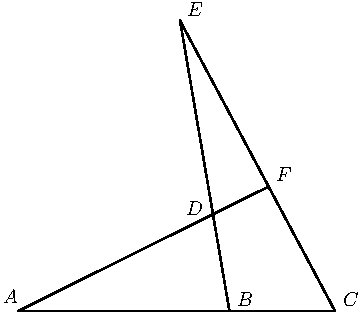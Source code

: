 import graph; size(6cm); real lsf=0.5; pen dps=linewidth(0.7)+fontsize(10); defaultpen(dps); pen ds=black; real xmin=-4.9899053383418766,xmax=10.606523667030011,ymin=-3.5529167915807487,ymax=6.905721438156131; 
pair A=(0.,0.), B=(2.,0.), C=(3.,0.), D=(1.844210657752221,0.9163996677609755), F=(2.3711279885385697,1.1782281442641112); 
draw(C--B,linewidth(0.8)); draw(B--A,linewidth(0.8)); draw(A--D,linewidth(0.8)); draw(B--D,linewidth(0.8)); draw(D--(1.5326319732566631,2.7491990032829263),linewidth(0.8)); draw((1.5326319732566631,2.7491990032829263)--C,linewidth(0.8)); draw(D--F,linewidth(0.8)); 
dot(A,linewidth(1.pt)+ds); label("$A$",(-0.16941280538264605,0.059401663497566703),NE*lsf); dot(B,linewidth(1.pt)+ds); label("$B$",(2.051674893347936,0.022790327804205396),NE*lsf); dot(C,linewidth(1.pt)+ds); label("$C$",(3.0523847356331433,0.022790327804205396),NE*lsf); dot(D,linewidth(1.pt)+ds); label("$D$",(1.5635237507697861,0.8892586058804229),NE*lsf); dot((1.5326319732566631,2.7491990032829263),linewidth(1.pt)+ds); label("$E$",(1.5757275293342399,2.7686405048063034),NE*lsf); dot(F,linewidth(1.pt)+ds); label("$F$",(2.4177882502815486,1.206556848556221),NE*lsf); 
clip((xmin,ymin)--(xmin,ymax)--(xmax,ymax)--(xmax,ymin)--cycle); 